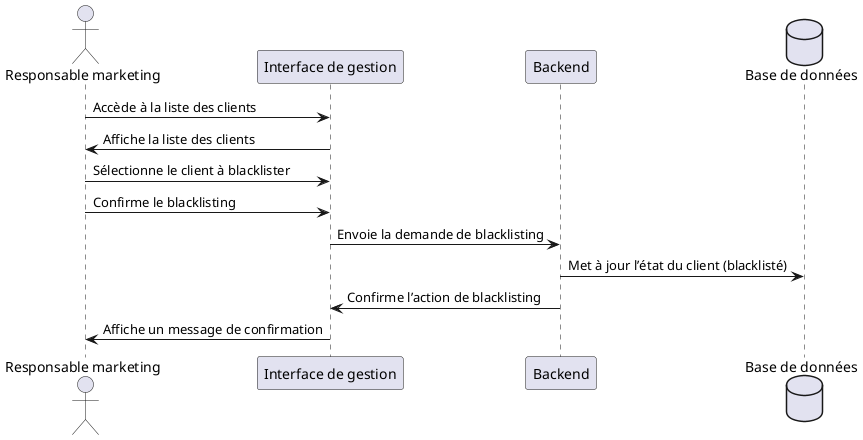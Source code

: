 @startuml
actor "Responsable marketing" as RM
participant "Interface de gestion" as UI
participant "Backend" as Backend
database "Base de données" as DB

RM -> UI : Accède à la liste des clients
UI -> RM : Affiche la liste des clients
RM -> UI : Sélectionne le client à blacklister
RM -> UI : Confirme le blacklisting
UI -> Backend : Envoie la demande de blacklisting
Backend -> DB : Met à jour l’état du client (blacklisté)
Backend -> UI : Confirme l’action de blacklisting
UI -> RM : Affiche un message de confirmation
@enduml

